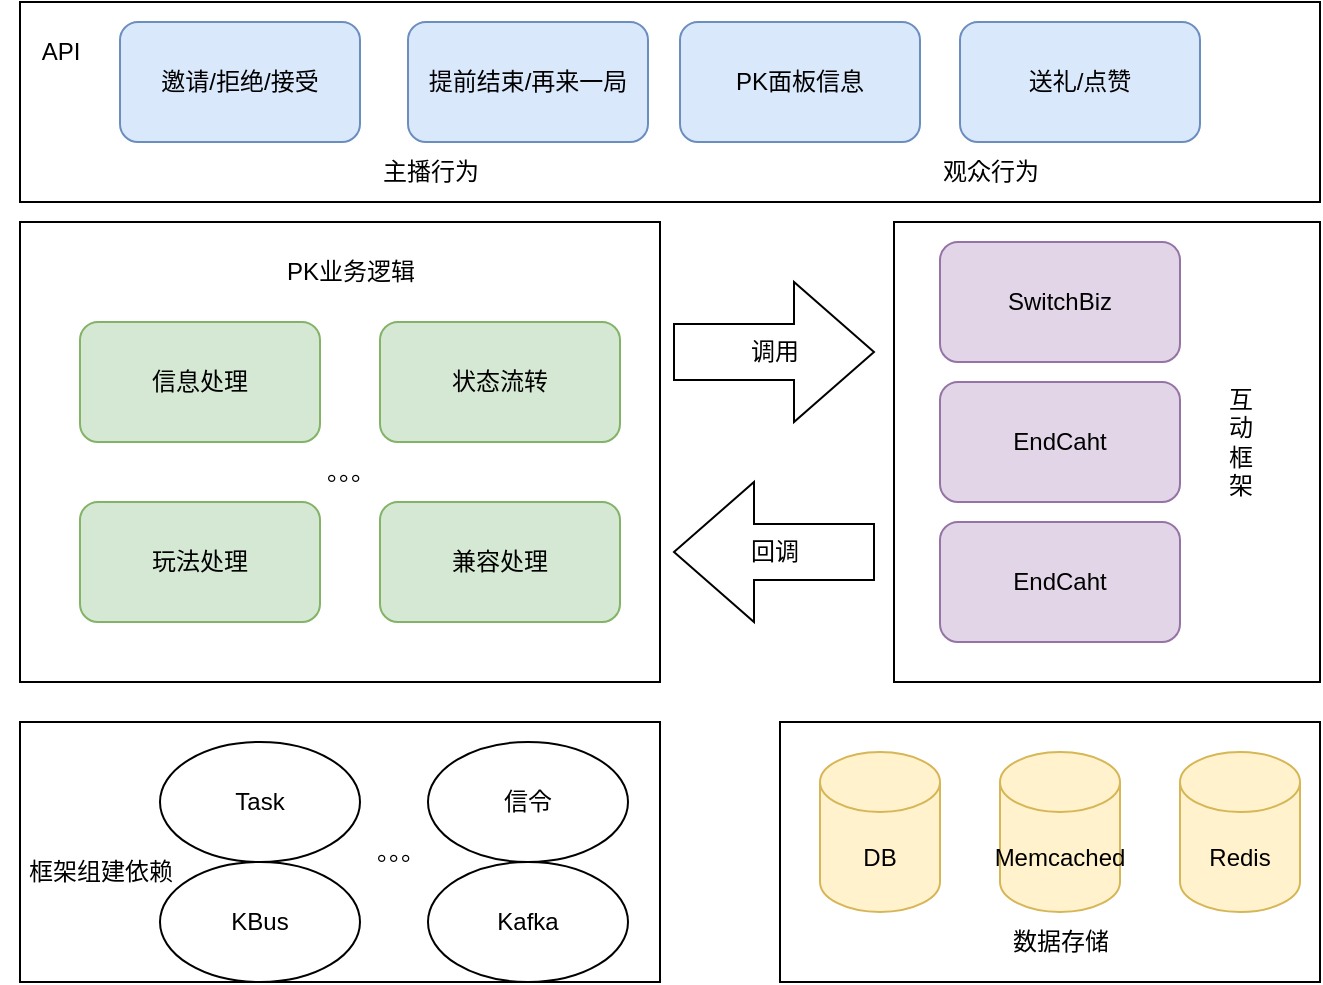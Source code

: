 <mxfile version="24.9.2">
  <diagram id="GIk3zpjn_Su-Wy2v97HG" name="第 1 页">
    <mxGraphModel dx="1242" dy="785" grid="1" gridSize="10" guides="1" tooltips="1" connect="1" arrows="1" fold="1" page="1" pageScale="1" pageWidth="827" pageHeight="1169" math="0" shadow="0">
      <root>
        <mxCell id="0" />
        <mxCell id="1" parent="0" />
        <mxCell id="hiL4RjT5jnR4Him4Q8F5-3" value="邀请/拒绝/接受" style="rounded=1;whiteSpace=wrap;html=1;fillColor=#dae8fc;strokeColor=#6c8ebf;" parent="1" vertex="1">
          <mxGeometry x="150" y="220" width="120" height="60" as="geometry" />
        </mxCell>
        <mxCell id="hiL4RjT5jnR4Him4Q8F5-7" value="提前结束/再来一局" style="rounded=1;whiteSpace=wrap;html=1;fillColor=#dae8fc;strokeColor=#6c8ebf;" parent="1" vertex="1">
          <mxGeometry x="294" y="220" width="120" height="60" as="geometry" />
        </mxCell>
        <mxCell id="hiL4RjT5jnR4Him4Q8F5-8" value="PK面板信息" style="rounded=1;whiteSpace=wrap;html=1;fillColor=#dae8fc;strokeColor=#6c8ebf;" parent="1" vertex="1">
          <mxGeometry x="430" y="220" width="120" height="60" as="geometry" />
        </mxCell>
        <mxCell id="hiL4RjT5jnR4Him4Q8F5-9" value="送礼/点赞" style="rounded=1;whiteSpace=wrap;html=1;fillColor=#dae8fc;strokeColor=#6c8ebf;" parent="1" vertex="1">
          <mxGeometry x="570" y="220" width="120" height="60" as="geometry" />
        </mxCell>
        <mxCell id="hiL4RjT5jnR4Him4Q8F5-16" value="" style="rounded=0;whiteSpace=wrap;html=1;fillColor=none;" parent="1" vertex="1">
          <mxGeometry x="100" y="210" width="650" height="100" as="geometry" />
        </mxCell>
        <mxCell id="hiL4RjT5jnR4Him4Q8F5-17" value="API" style="text;html=1;align=center;verticalAlign=middle;resizable=0;points=[];autosize=1;strokeColor=none;fillColor=none;" parent="1" vertex="1">
          <mxGeometry x="100" y="220" width="40" height="30" as="geometry" />
        </mxCell>
        <mxCell id="hiL4RjT5jnR4Him4Q8F5-18" value="状态流转" style="rounded=1;whiteSpace=wrap;html=1;fillColor=#d5e8d4;strokeColor=#82b366;" parent="1" vertex="1">
          <mxGeometry x="280" y="370" width="120" height="60" as="geometry" />
        </mxCell>
        <mxCell id="hiL4RjT5jnR4Him4Q8F5-19" value="EndCaht" style="rounded=1;whiteSpace=wrap;html=1;fillColor=#e1d5e7;strokeColor=#9673a6;" parent="1" vertex="1">
          <mxGeometry x="560" y="400" width="120" height="60" as="geometry" />
        </mxCell>
        <mxCell id="hiL4RjT5jnR4Him4Q8F5-20" value="SwitchBiz" style="rounded=1;whiteSpace=wrap;html=1;fillColor=#e1d5e7;strokeColor=#9673a6;" parent="1" vertex="1">
          <mxGeometry x="560" y="330" width="120" height="60" as="geometry" />
        </mxCell>
        <mxCell id="hiL4RjT5jnR4Him4Q8F5-22" value="信息处理" style="rounded=1;whiteSpace=wrap;html=1;fillColor=#d5e8d4;strokeColor=#82b366;" parent="1" vertex="1">
          <mxGeometry x="130" y="370" width="120" height="60" as="geometry" />
        </mxCell>
        <mxCell id="hiL4RjT5jnR4Him4Q8F5-23" value="" style="rounded=0;whiteSpace=wrap;html=1;fillColor=none;" parent="1" vertex="1">
          <mxGeometry x="100" y="320" width="320" height="230" as="geometry" />
        </mxCell>
        <mxCell id="hiL4RjT5jnR4Him4Q8F5-24" value="玩法处理" style="rounded=1;whiteSpace=wrap;html=1;fillColor=#d5e8d4;strokeColor=#82b366;" parent="1" vertex="1">
          <mxGeometry x="130" y="460" width="120" height="60" as="geometry" />
        </mxCell>
        <mxCell id="hiL4RjT5jnR4Him4Q8F5-25" value="兼容处理" style="rounded=1;whiteSpace=wrap;html=1;fillColor=#d5e8d4;strokeColor=#82b366;" parent="1" vertex="1">
          <mxGeometry x="280" y="460" width="120" height="60" as="geometry" />
        </mxCell>
        <mxCell id="hiL4RjT5jnR4Him4Q8F5-26" value="PK业务逻辑" style="text;html=1;align=center;verticalAlign=middle;resizable=0;points=[];autosize=1;strokeColor=none;fillColor=none;" parent="1" vertex="1">
          <mxGeometry x="220" y="330" width="90" height="30" as="geometry" />
        </mxCell>
        <mxCell id="hiL4RjT5jnR4Him4Q8F5-27" value="。。。" style="text;html=1;align=center;verticalAlign=middle;resizable=0;points=[];autosize=1;strokeColor=none;fillColor=none;" parent="1" vertex="1">
          <mxGeometry x="235" y="430" width="60" height="30" as="geometry" />
        </mxCell>
        <mxCell id="hiL4RjT5jnR4Him4Q8F5-28" value="EndCaht" style="rounded=1;whiteSpace=wrap;html=1;fillColor=#e1d5e7;strokeColor=#9673a6;" parent="1" vertex="1">
          <mxGeometry x="560" y="470" width="120" height="60" as="geometry" />
        </mxCell>
        <mxCell id="hiL4RjT5jnR4Him4Q8F5-29" value="" style="rounded=0;whiteSpace=wrap;html=1;fillColor=none;" parent="1" vertex="1">
          <mxGeometry x="537" y="320" width="213" height="230" as="geometry" />
        </mxCell>
        <mxCell id="hiL4RjT5jnR4Him4Q8F5-30" value="互&lt;br&gt;动&lt;br&gt;框&lt;br&gt;架" style="text;html=1;align=center;verticalAlign=middle;resizable=0;points=[];autosize=1;strokeColor=none;fillColor=none;" parent="1" vertex="1">
          <mxGeometry x="690" y="395" width="40" height="70" as="geometry" />
        </mxCell>
        <mxCell id="hiL4RjT5jnR4Him4Q8F5-35" value="调用" style="html=1;shadow=0;dashed=0;align=center;verticalAlign=middle;shape=mxgraph.arrows2.arrow;dy=0.6;dx=40;notch=0;" parent="1" vertex="1">
          <mxGeometry x="427" y="350" width="100" height="70" as="geometry" />
        </mxCell>
        <mxCell id="hiL4RjT5jnR4Him4Q8F5-36" value="回调" style="html=1;shadow=0;dashed=0;align=center;verticalAlign=middle;shape=mxgraph.arrows2.arrow;dy=0.6;dx=40;flipH=1;notch=0;" parent="1" vertex="1">
          <mxGeometry x="427" y="450" width="100" height="70" as="geometry" />
        </mxCell>
        <mxCell id="hiL4RjT5jnR4Him4Q8F5-37" value="DB" style="shape=cylinder3;whiteSpace=wrap;html=1;boundedLbl=1;backgroundOutline=1;size=15;fillColor=#fff2cc;strokeColor=#d6b656;" parent="1" vertex="1">
          <mxGeometry x="500" y="585" width="60" height="80" as="geometry" />
        </mxCell>
        <mxCell id="hiL4RjT5jnR4Him4Q8F5-38" value="Redis" style="shape=cylinder3;whiteSpace=wrap;html=1;boundedLbl=1;backgroundOutline=1;size=15;fillColor=#fff2cc;strokeColor=#d6b656;" parent="1" vertex="1">
          <mxGeometry x="680" y="585" width="60" height="80" as="geometry" />
        </mxCell>
        <mxCell id="hiL4RjT5jnR4Him4Q8F5-39" value="Memcached" style="shape=cylinder3;whiteSpace=wrap;html=1;boundedLbl=1;backgroundOutline=1;size=15;fillColor=#fff2cc;strokeColor=#d6b656;" parent="1" vertex="1">
          <mxGeometry x="590" y="585" width="60" height="80" as="geometry" />
        </mxCell>
        <mxCell id="hiL4RjT5jnR4Him4Q8F5-41" value="Task" style="ellipse;whiteSpace=wrap;html=1;" parent="1" vertex="1">
          <mxGeometry x="170" y="580" width="100" height="60" as="geometry" />
        </mxCell>
        <mxCell id="hiL4RjT5jnR4Him4Q8F5-42" value="信令" style="ellipse;whiteSpace=wrap;html=1;" parent="1" vertex="1">
          <mxGeometry x="304" y="580" width="100" height="60" as="geometry" />
        </mxCell>
        <mxCell id="hiL4RjT5jnR4Him4Q8F5-43" value="" style="rounded=0;whiteSpace=wrap;html=1;fillColor=none;" parent="1" vertex="1">
          <mxGeometry x="480" y="570" width="270" height="130" as="geometry" />
        </mxCell>
        <mxCell id="hiL4RjT5jnR4Him4Q8F5-44" value="数据存储" style="text;html=1;align=center;verticalAlign=middle;resizable=0;points=[];autosize=1;strokeColor=none;fillColor=none;" parent="1" vertex="1">
          <mxGeometry x="585" y="665" width="70" height="30" as="geometry" />
        </mxCell>
        <mxCell id="hiL4RjT5jnR4Him4Q8F5-45" value="KBus" style="ellipse;whiteSpace=wrap;html=1;" parent="1" vertex="1">
          <mxGeometry x="170" y="640" width="100" height="60" as="geometry" />
        </mxCell>
        <mxCell id="hiL4RjT5jnR4Him4Q8F5-46" value="Kafka" style="ellipse;whiteSpace=wrap;html=1;" parent="1" vertex="1">
          <mxGeometry x="304" y="640" width="100" height="60" as="geometry" />
        </mxCell>
        <mxCell id="hiL4RjT5jnR4Him4Q8F5-47" value="" style="rounded=0;whiteSpace=wrap;html=1;fillColor=none;" parent="1" vertex="1">
          <mxGeometry x="100" y="570" width="320" height="130" as="geometry" />
        </mxCell>
        <mxCell id="hiL4RjT5jnR4Him4Q8F5-48" value="框架组建依赖" style="text;html=1;align=center;verticalAlign=middle;resizable=0;points=[];autosize=1;strokeColor=none;fillColor=none;" parent="1" vertex="1">
          <mxGeometry x="90" y="630" width="100" height="30" as="geometry" />
        </mxCell>
        <mxCell id="hiL4RjT5jnR4Him4Q8F5-49" value="主播行为" style="text;html=1;align=center;verticalAlign=middle;resizable=0;points=[];autosize=1;strokeColor=none;fillColor=none;" parent="1" vertex="1">
          <mxGeometry x="270" y="280" width="70" height="30" as="geometry" />
        </mxCell>
        <mxCell id="hiL4RjT5jnR4Him4Q8F5-50" value="观众行为" style="text;html=1;align=center;verticalAlign=middle;resizable=0;points=[];autosize=1;strokeColor=none;fillColor=none;" parent="1" vertex="1">
          <mxGeometry x="550" y="280" width="70" height="30" as="geometry" />
        </mxCell>
        <mxCell id="hiL4RjT5jnR4Him4Q8F5-51" value="。。。" style="text;html=1;align=center;verticalAlign=middle;resizable=0;points=[];autosize=1;strokeColor=none;fillColor=none;" parent="1" vertex="1">
          <mxGeometry x="260" y="620" width="60" height="30" as="geometry" />
        </mxCell>
      </root>
    </mxGraphModel>
  </diagram>
</mxfile>

